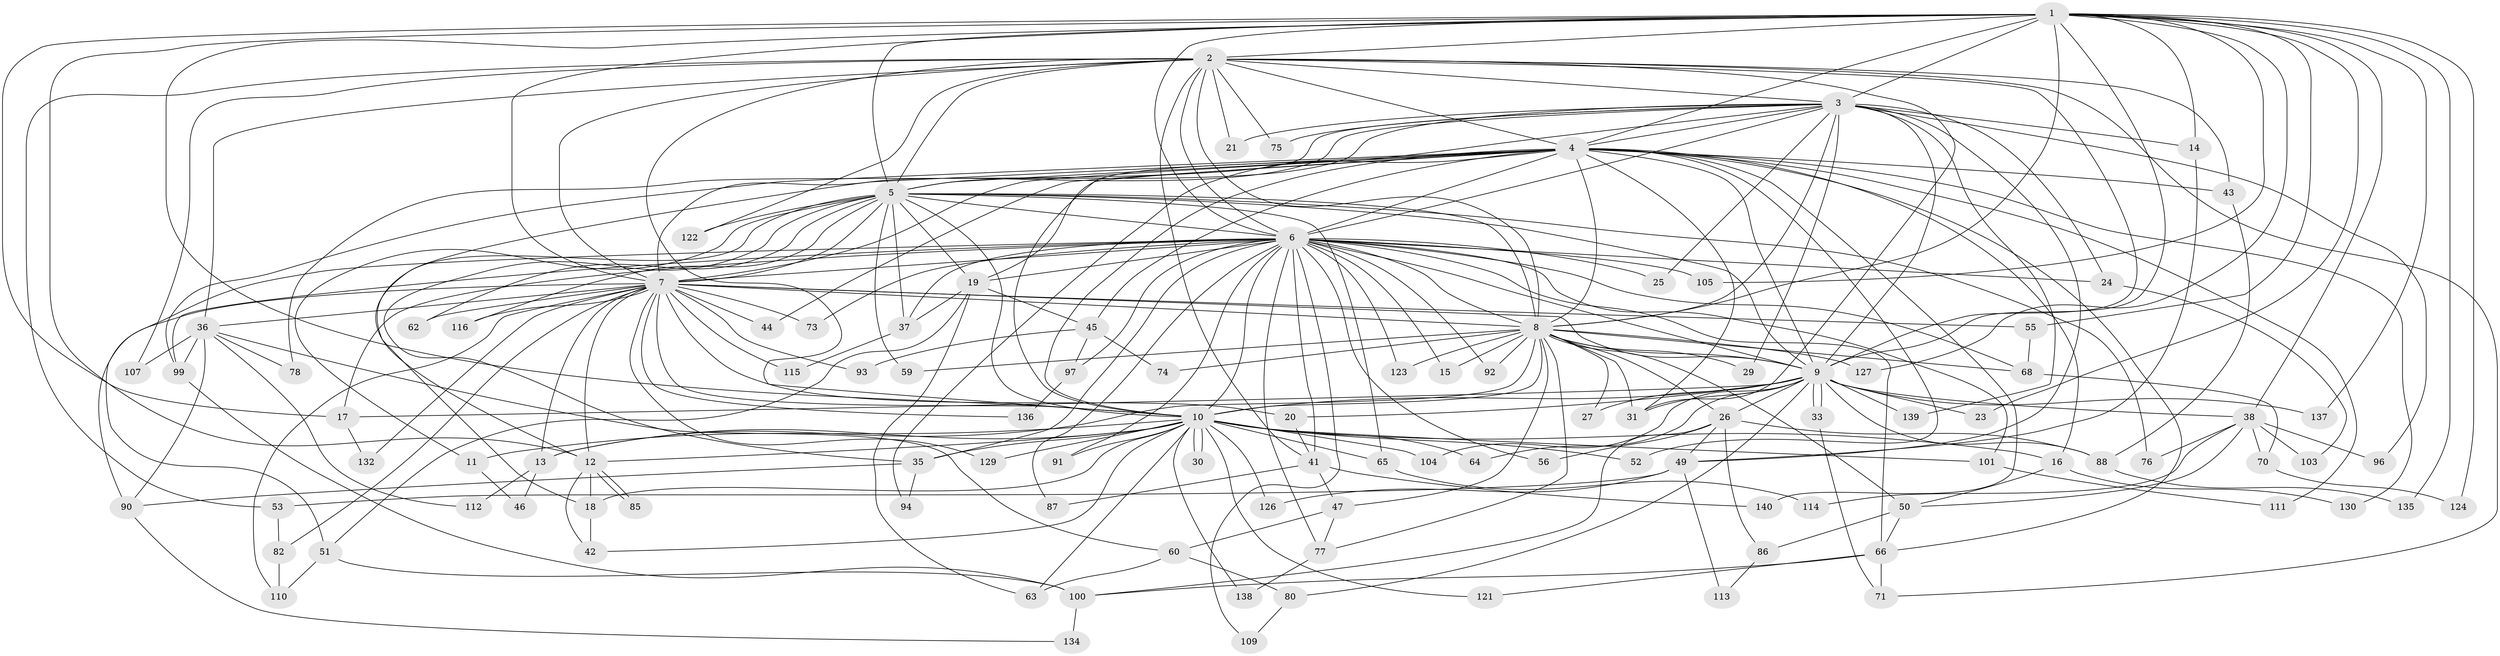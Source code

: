 // Generated by graph-tools (version 1.1) at 2025/51/02/27/25 19:51:46]
// undirected, 108 vertices, 266 edges
graph export_dot {
graph [start="1"]
  node [color=gray90,style=filled];
  1 [super="+39"];
  2 [super="+133"];
  3 [super="+57"];
  4 [super="+125"];
  5 [super="+40"];
  6 [super="+32"];
  7 [super="+22"];
  8 [super="+48"];
  9 [super="+89"];
  10 [super="+28"];
  11;
  12 [super="+117"];
  13;
  14;
  15;
  16;
  17 [super="+34"];
  18;
  19 [super="+67"];
  20;
  21;
  23;
  24;
  25;
  26 [super="+128"];
  27;
  29;
  30;
  31 [super="+119"];
  33;
  35 [super="+58"];
  36 [super="+69"];
  37 [super="+98"];
  38 [super="+54"];
  41 [super="+79"];
  42 [super="+84"];
  43;
  44;
  45;
  46;
  47;
  49 [super="+81"];
  50 [super="+61"];
  51 [super="+108"];
  52;
  53;
  55;
  56;
  59;
  60 [super="+72"];
  62;
  63;
  64;
  65;
  66 [super="+83"];
  68 [super="+95"];
  70;
  71;
  73;
  74;
  75;
  76;
  77 [super="+131"];
  78;
  80;
  82;
  85;
  86;
  87;
  88;
  90 [super="+106"];
  91;
  92;
  93;
  94;
  96;
  97;
  99 [super="+118"];
  100 [super="+102"];
  101;
  103;
  104;
  105;
  107;
  109;
  110 [super="+120"];
  111;
  112;
  113;
  114;
  115;
  116;
  121;
  122;
  123;
  124;
  126;
  127;
  129;
  130;
  132;
  134;
  135;
  136;
  137;
  138;
  139;
  140;
  1 -- 2;
  1 -- 3 [weight=2];
  1 -- 4;
  1 -- 5 [weight=2];
  1 -- 6;
  1 -- 7;
  1 -- 8;
  1 -- 9;
  1 -- 10;
  1 -- 14;
  1 -- 17;
  1 -- 23;
  1 -- 38 [weight=2];
  1 -- 55;
  1 -- 105;
  1 -- 127;
  1 -- 135;
  1 -- 137;
  1 -- 124;
  1 -- 12;
  2 -- 3 [weight=2];
  2 -- 4;
  2 -- 5;
  2 -- 6;
  2 -- 7;
  2 -- 8;
  2 -- 9;
  2 -- 10;
  2 -- 21;
  2 -- 31;
  2 -- 41;
  2 -- 43;
  2 -- 53;
  2 -- 75;
  2 -- 107;
  2 -- 122;
  2 -- 36;
  2 -- 71;
  3 -- 4;
  3 -- 5;
  3 -- 6;
  3 -- 7;
  3 -- 8;
  3 -- 9;
  3 -- 10;
  3 -- 14;
  3 -- 21;
  3 -- 24;
  3 -- 25;
  3 -- 29;
  3 -- 75;
  3 -- 78;
  3 -- 96;
  3 -- 139;
  3 -- 49;
  4 -- 5;
  4 -- 6;
  4 -- 7 [weight=2];
  4 -- 8;
  4 -- 9;
  4 -- 10;
  4 -- 12;
  4 -- 16;
  4 -- 19;
  4 -- 43;
  4 -- 44;
  4 -- 45;
  4 -- 52;
  4 -- 94;
  4 -- 99;
  4 -- 111;
  4 -- 130;
  4 -- 140;
  4 -- 66;
  4 -- 31;
  5 -- 6;
  5 -- 7;
  5 -- 8;
  5 -- 9;
  5 -- 10;
  5 -- 11;
  5 -- 18;
  5 -- 35;
  5 -- 59;
  5 -- 76;
  5 -- 122;
  5 -- 65;
  5 -- 116;
  5 -- 62;
  5 -- 19;
  5 -- 37;
  6 -- 7;
  6 -- 8;
  6 -- 9 [weight=2];
  6 -- 10;
  6 -- 15;
  6 -- 19;
  6 -- 24;
  6 -- 25;
  6 -- 35;
  6 -- 37;
  6 -- 51;
  6 -- 56;
  6 -- 66;
  6 -- 68;
  6 -- 73;
  6 -- 87;
  6 -- 91;
  6 -- 97;
  6 -- 105;
  6 -- 123;
  6 -- 101;
  6 -- 92;
  6 -- 109;
  6 -- 17;
  6 -- 41;
  6 -- 99;
  6 -- 77;
  7 -- 8;
  7 -- 9;
  7 -- 10;
  7 -- 13;
  7 -- 20;
  7 -- 36 [weight=2];
  7 -- 44;
  7 -- 55;
  7 -- 62;
  7 -- 73;
  7 -- 82;
  7 -- 90;
  7 -- 93;
  7 -- 115;
  7 -- 132;
  7 -- 136;
  7 -- 129;
  7 -- 116;
  7 -- 12;
  7 -- 110;
  8 -- 9;
  8 -- 10;
  8 -- 15;
  8 -- 26;
  8 -- 27;
  8 -- 29;
  8 -- 31;
  8 -- 47;
  8 -- 50;
  8 -- 59;
  8 -- 68;
  8 -- 77;
  8 -- 92;
  8 -- 123;
  8 -- 127;
  8 -- 74;
  8 -- 13;
  9 -- 10;
  9 -- 17;
  9 -- 20;
  9 -- 23;
  9 -- 26;
  9 -- 27;
  9 -- 33;
  9 -- 33;
  9 -- 38;
  9 -- 64;
  9 -- 80;
  9 -- 88;
  9 -- 104;
  9 -- 137;
  9 -- 139;
  9 -- 31;
  10 -- 11;
  10 -- 12;
  10 -- 13;
  10 -- 16;
  10 -- 30;
  10 -- 30;
  10 -- 52;
  10 -- 63;
  10 -- 64;
  10 -- 65;
  10 -- 91;
  10 -- 101;
  10 -- 104;
  10 -- 121;
  10 -- 126;
  10 -- 129;
  10 -- 18;
  10 -- 42;
  10 -- 138;
  10 -- 35;
  11 -- 46;
  12 -- 18;
  12 -- 42;
  12 -- 85;
  12 -- 85;
  13 -- 46;
  13 -- 112;
  14 -- 49;
  16 -- 50;
  16 -- 130;
  17 -- 132;
  18 -- 42;
  19 -- 37;
  19 -- 45;
  19 -- 51;
  19 -- 63;
  20 -- 41;
  24 -- 103;
  26 -- 49;
  26 -- 56;
  26 -- 86;
  26 -- 88;
  26 -- 100;
  33 -- 71;
  35 -- 90;
  35 -- 94;
  36 -- 60;
  36 -- 99;
  36 -- 107;
  36 -- 112;
  36 -- 78;
  36 -- 90;
  37 -- 115;
  38 -- 96;
  38 -- 114;
  38 -- 103;
  38 -- 70;
  38 -- 76;
  38 -- 50;
  41 -- 47;
  41 -- 87;
  41 -- 140;
  43 -- 88;
  45 -- 74;
  45 -- 93;
  45 -- 97;
  47 -- 60;
  47 -- 77;
  49 -- 53;
  49 -- 126;
  49 -- 113;
  50 -- 86;
  50 -- 66;
  51 -- 100;
  51 -- 110;
  53 -- 82;
  55 -- 68;
  60 -- 80;
  60 -- 63;
  65 -- 114;
  66 -- 71;
  66 -- 100;
  66 -- 121;
  68 -- 70;
  70 -- 124;
  77 -- 138;
  80 -- 109;
  82 -- 110;
  86 -- 113;
  88 -- 135;
  90 -- 134;
  97 -- 136;
  99 -- 100;
  100 -- 134;
  101 -- 111;
}

